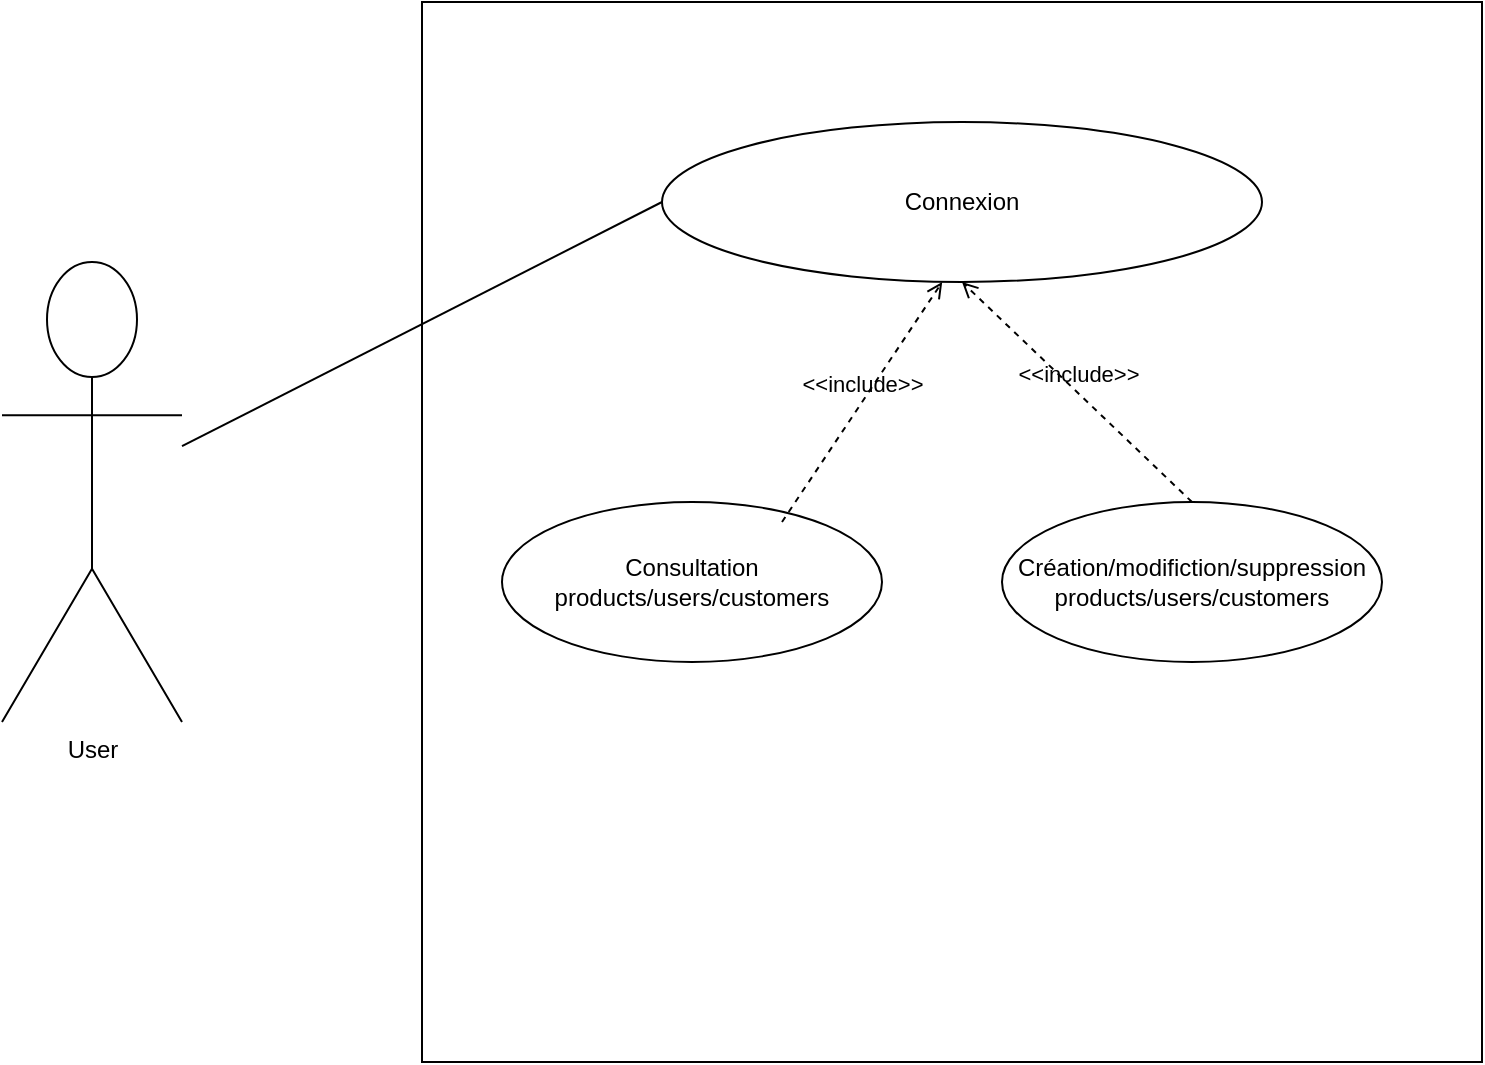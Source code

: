 <mxfile version="20.4.0" type="device"><diagram id="6vTgFVUzD_kuDcwWLkX2" name="Page-1"><mxGraphModel dx="1422" dy="794" grid="1" gridSize="10" guides="1" tooltips="1" connect="1" arrows="1" fold="1" page="1" pageScale="1" pageWidth="1169" pageHeight="827" math="0" shadow="0"><root><mxCell id="0"/><mxCell id="1" parent="0"/><mxCell id="ytsrfOctCfi5YGnw7d63-1" value="User" style="shape=umlActor;verticalLabelPosition=bottom;verticalAlign=top;html=1;outlineConnect=0;" vertex="1" parent="1"><mxGeometry x="130" y="240" width="90" height="230" as="geometry"/></mxCell><mxCell id="ytsrfOctCfi5YGnw7d63-2" value="" style="whiteSpace=wrap;html=1;aspect=fixed;" vertex="1" parent="1"><mxGeometry x="340" y="110" width="530" height="530" as="geometry"/></mxCell><mxCell id="ytsrfOctCfi5YGnw7d63-3" value="Connexion" style="ellipse;whiteSpace=wrap;html=1;" vertex="1" parent="1"><mxGeometry x="460" y="170" width="300" height="80" as="geometry"/></mxCell><mxCell id="ytsrfOctCfi5YGnw7d63-4" value="Consultation products/users/customers" style="ellipse;whiteSpace=wrap;html=1;" vertex="1" parent="1"><mxGeometry x="380" y="360" width="190" height="80" as="geometry"/></mxCell><mxCell id="ytsrfOctCfi5YGnw7d63-5" value="Création/modifiction/suppression products/users/customers" style="ellipse;whiteSpace=wrap;html=1;" vertex="1" parent="1"><mxGeometry x="630" y="360" width="190" height="80" as="geometry"/></mxCell><mxCell id="ytsrfOctCfi5YGnw7d63-6" value="&amp;lt;&amp;lt;include&amp;gt;&amp;gt;" style="html=1;verticalAlign=bottom;labelBackgroundColor=none;endArrow=open;endFill=0;dashed=1;rounded=0;entryX=0.467;entryY=1;entryDx=0;entryDy=0;entryPerimeter=0;" edge="1" parent="1" target="ytsrfOctCfi5YGnw7d63-3"><mxGeometry width="160" relative="1" as="geometry"><mxPoint x="520" y="370" as="sourcePoint"/><mxPoint x="660" y="400" as="targetPoint"/></mxGeometry></mxCell><mxCell id="ytsrfOctCfi5YGnw7d63-8" value="&amp;lt;&amp;lt;include&amp;gt;&amp;gt;" style="html=1;verticalAlign=bottom;labelBackgroundColor=none;endArrow=open;endFill=0;dashed=1;rounded=0;entryX=0.5;entryY=1;entryDx=0;entryDy=0;exitX=0.5;exitY=0;exitDx=0;exitDy=0;" edge="1" parent="1" source="ytsrfOctCfi5YGnw7d63-5" target="ytsrfOctCfi5YGnw7d63-3"><mxGeometry width="160" relative="1" as="geometry"><mxPoint x="530" y="380" as="sourcePoint"/><mxPoint x="610.1" y="260" as="targetPoint"/></mxGeometry></mxCell><mxCell id="ytsrfOctCfi5YGnw7d63-9" value="" style="endArrow=none;html=1;rounded=0;entryX=0;entryY=0.5;entryDx=0;entryDy=0;" edge="1" parent="1" source="ytsrfOctCfi5YGnw7d63-1" target="ytsrfOctCfi5YGnw7d63-3"><mxGeometry width="50" height="50" relative="1" as="geometry"><mxPoint x="560" y="430" as="sourcePoint"/><mxPoint x="610" y="380" as="targetPoint"/></mxGeometry></mxCell></root></mxGraphModel></diagram></mxfile>
